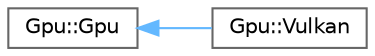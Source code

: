 digraph "Graphical Class Hierarchy"
{
 // LATEX_PDF_SIZE
  bgcolor="transparent";
  edge [fontname=Helvetica,fontsize=10,labelfontname=Helvetica,labelfontsize=10];
  node [fontname=Helvetica,fontsize=10,shape=box,height=0.2,width=0.4];
  rankdir="LR";
  Node0 [id="Node000000",label="Gpu::Gpu",height=0.2,width=0.4,color="grey40", fillcolor="white", style="filled",URL="$classGpu_1_1Gpu.html",tooltip=" "];
  Node0 -> Node1 [id="edge1_Node000000_Node000001",dir="back",color="steelblue1",style="solid",tooltip=" "];
  Node1 [id="Node000001",label="Gpu::Vulkan",height=0.2,width=0.4,color="grey40", fillcolor="white", style="filled",URL="$classGpu_1_1Vulkan.html",tooltip=" "];
}
